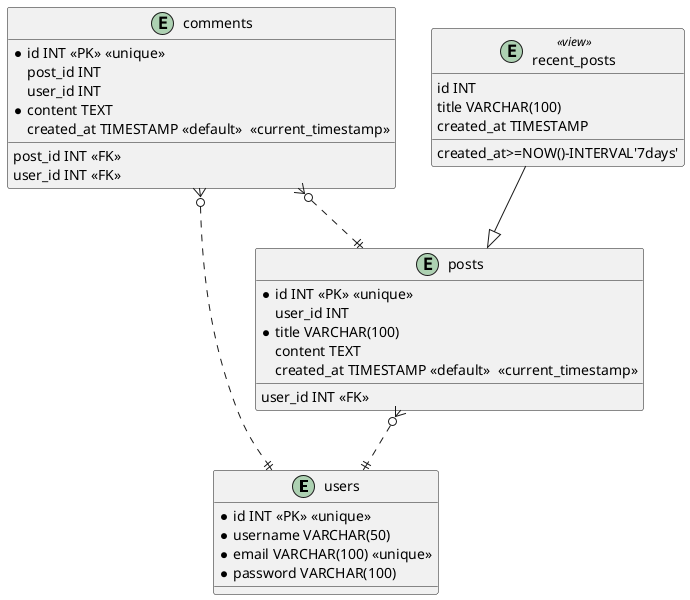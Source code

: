 @startuml 
entity users { 
{field}* id INT << PK >> << unique >> 
{field}* username VARCHAR(50) 
{field}* email VARCHAR(100) << unique >>  
{field}* password VARCHAR(100) 
} 
 
 
entity posts { 
{field}* id INT << PK >> << unique >> 
{field}user_id INT 
{field}* title VARCHAR(100) 
{field}content TEXT 
{field}created_at TIMESTAMP << default >>  << current_timestamp >>  
{method} user_id INT <<FK>> 
} 
 
posts }o..|| users 
 
entity comments { 
{field}* id INT << PK >> << unique >> 
{field}post_id INT 
{field}user_id INT 
{field}* content TEXT 
{field}created_at TIMESTAMP << default >>  << current_timestamp >>  
{method} post_id INT <<FK>> 
{method} user_id INT <<FK>> 
} 
 
comments }o..|| posts 
comments }o..|| users 
 
entity recent_posts << view >> { 
{field} id INT 
{field} title VARCHAR(100) 
{field} created_at TIMESTAMP 
{method} created_at>=NOW()-INTERVAL'7days' 
} 
 
 recent_posts --|> posts 

 @enduml